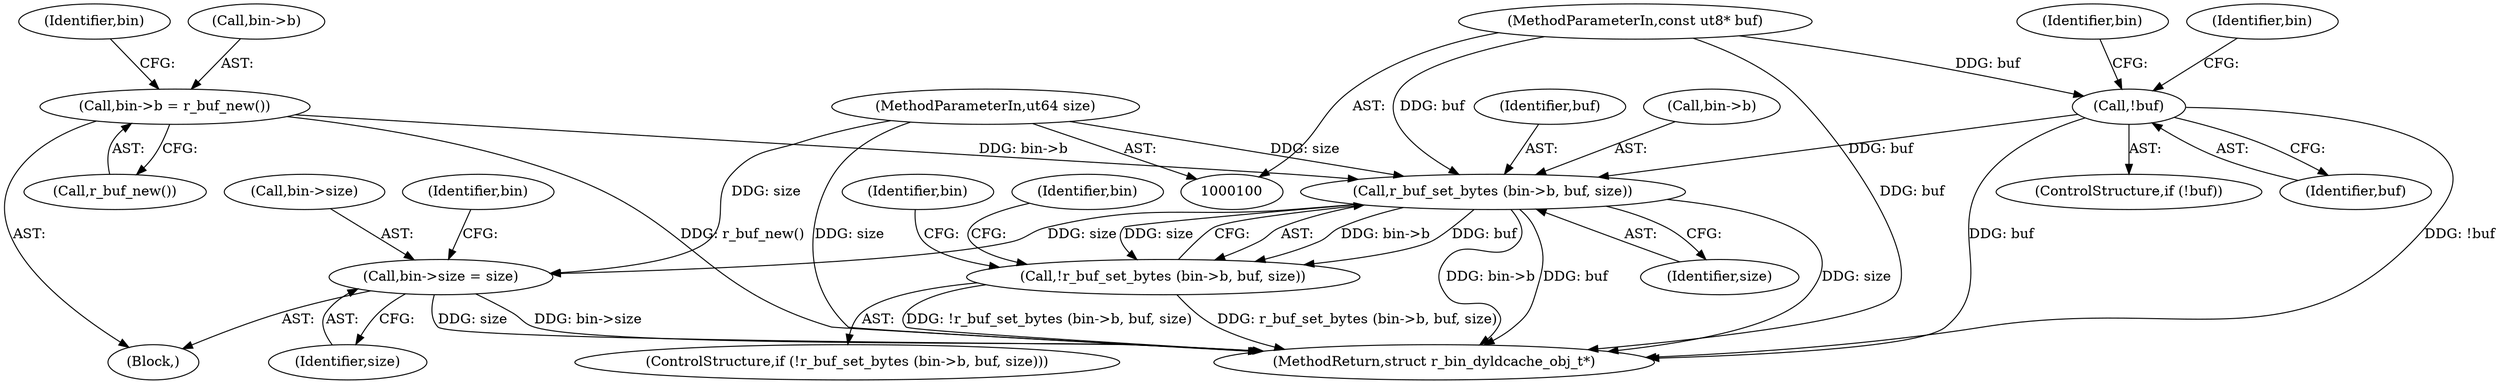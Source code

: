 digraph "1_radare2_4e98402f09a0ef0bb8559a33a4c1988c54938eaf_0@pointer" {
"1000134" [label="(Call,r_buf_set_bytes (bin->b, buf, size))"];
"1000127" [label="(Call,bin->b = r_buf_new())"];
"1000121" [label="(Call,!buf)"];
"1000101" [label="(MethodParameterIn,const ut8* buf)"];
"1000102" [label="(MethodParameterIn,ut64 size)"];
"1000133" [label="(Call,!r_buf_set_bytes (bin->b, buf, size))"];
"1000152" [label="(Call,bin->size = size)"];
"1000136" [label="(Identifier,bin)"];
"1000101" [label="(MethodParameterIn,const ut8* buf)"];
"1000126" [label="(Identifier,bin)"];
"1000153" [label="(Call,bin->size)"];
"1000135" [label="(Call,bin->b)"];
"1000159" [label="(MethodReturn,struct r_bin_dyldcache_obj_t*)"];
"1000143" [label="(Identifier,bin)"];
"1000133" [label="(Call,!r_buf_set_bytes (bin->b, buf, size))"];
"1000103" [label="(Block,)"];
"1000134" [label="(Call,r_buf_set_bytes (bin->b, buf, size))"];
"1000158" [label="(Identifier,bin)"];
"1000138" [label="(Identifier,buf)"];
"1000120" [label="(ControlStructure,if (!buf))"];
"1000129" [label="(Identifier,bin)"];
"1000127" [label="(Call,bin->b = r_buf_new())"];
"1000147" [label="(Identifier,bin)"];
"1000121" [label="(Call,!buf)"];
"1000131" [label="(Call,r_buf_new())"];
"1000139" [label="(Identifier,size)"];
"1000128" [label="(Call,bin->b)"];
"1000122" [label="(Identifier,buf)"];
"1000102" [label="(MethodParameterIn,ut64 size)"];
"1000156" [label="(Identifier,size)"];
"1000152" [label="(Call,bin->size = size)"];
"1000132" [label="(ControlStructure,if (!r_buf_set_bytes (bin->b, buf, size)))"];
"1000134" -> "1000133"  [label="AST: "];
"1000134" -> "1000139"  [label="CFG: "];
"1000135" -> "1000134"  [label="AST: "];
"1000138" -> "1000134"  [label="AST: "];
"1000139" -> "1000134"  [label="AST: "];
"1000133" -> "1000134"  [label="CFG: "];
"1000134" -> "1000159"  [label="DDG: size"];
"1000134" -> "1000159"  [label="DDG: bin->b"];
"1000134" -> "1000159"  [label="DDG: buf"];
"1000134" -> "1000133"  [label="DDG: bin->b"];
"1000134" -> "1000133"  [label="DDG: buf"];
"1000134" -> "1000133"  [label="DDG: size"];
"1000127" -> "1000134"  [label="DDG: bin->b"];
"1000121" -> "1000134"  [label="DDG: buf"];
"1000101" -> "1000134"  [label="DDG: buf"];
"1000102" -> "1000134"  [label="DDG: size"];
"1000134" -> "1000152"  [label="DDG: size"];
"1000127" -> "1000103"  [label="AST: "];
"1000127" -> "1000131"  [label="CFG: "];
"1000128" -> "1000127"  [label="AST: "];
"1000131" -> "1000127"  [label="AST: "];
"1000136" -> "1000127"  [label="CFG: "];
"1000127" -> "1000159"  [label="DDG: r_buf_new()"];
"1000121" -> "1000120"  [label="AST: "];
"1000121" -> "1000122"  [label="CFG: "];
"1000122" -> "1000121"  [label="AST: "];
"1000126" -> "1000121"  [label="CFG: "];
"1000129" -> "1000121"  [label="CFG: "];
"1000121" -> "1000159"  [label="DDG: !buf"];
"1000121" -> "1000159"  [label="DDG: buf"];
"1000101" -> "1000121"  [label="DDG: buf"];
"1000101" -> "1000100"  [label="AST: "];
"1000101" -> "1000159"  [label="DDG: buf"];
"1000102" -> "1000100"  [label="AST: "];
"1000102" -> "1000159"  [label="DDG: size"];
"1000102" -> "1000152"  [label="DDG: size"];
"1000133" -> "1000132"  [label="AST: "];
"1000143" -> "1000133"  [label="CFG: "];
"1000147" -> "1000133"  [label="CFG: "];
"1000133" -> "1000159"  [label="DDG: r_buf_set_bytes (bin->b, buf, size)"];
"1000133" -> "1000159"  [label="DDG: !r_buf_set_bytes (bin->b, buf, size)"];
"1000152" -> "1000103"  [label="AST: "];
"1000152" -> "1000156"  [label="CFG: "];
"1000153" -> "1000152"  [label="AST: "];
"1000156" -> "1000152"  [label="AST: "];
"1000158" -> "1000152"  [label="CFG: "];
"1000152" -> "1000159"  [label="DDG: bin->size"];
"1000152" -> "1000159"  [label="DDG: size"];
}

